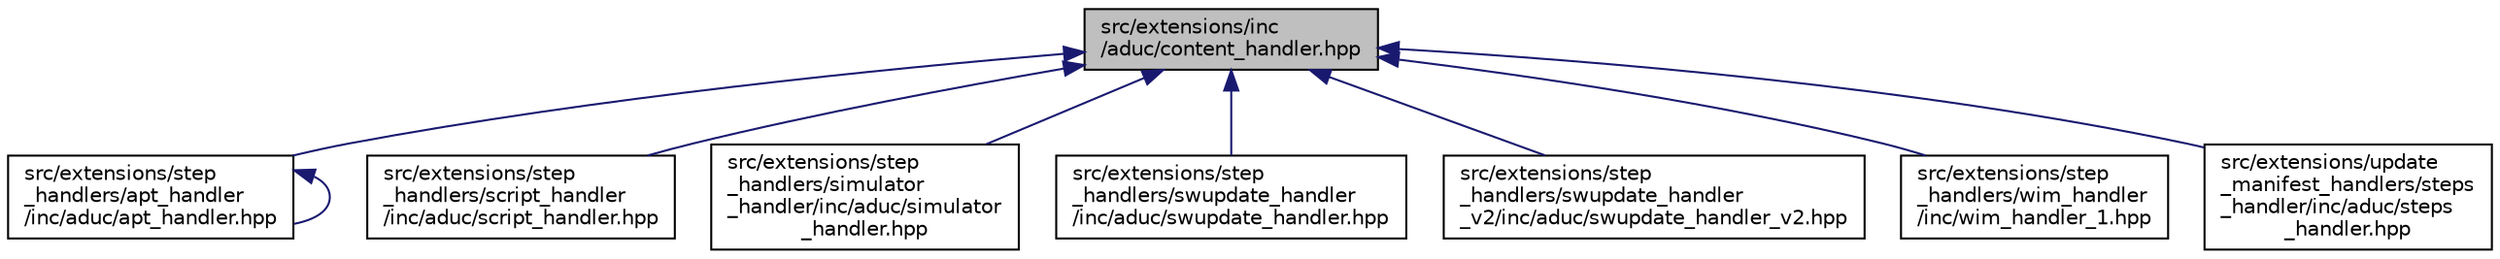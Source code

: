 digraph "src/extensions/inc/aduc/content_handler.hpp"
{
 // LATEX_PDF_SIZE
  edge [fontname="Helvetica",fontsize="10",labelfontname="Helvetica",labelfontsize="10"];
  node [fontname="Helvetica",fontsize="10",shape=record];
  Node1 [label="src/extensions/inc\l/aduc/content_handler.hpp",height=0.2,width=0.4,color="black", fillcolor="grey75", style="filled", fontcolor="black",tooltip="Defines ContentHandler interface."];
  Node1 -> Node2 [dir="back",color="midnightblue",fontsize="10",style="solid",fontname="Helvetica"];
  Node2 [label="src/extensions/step\l_handlers/apt_handler\l/inc/aduc/apt_handler.hpp",height=0.2,width=0.4,color="black", fillcolor="white", style="filled",URL="$apt__handler_8hpp.html",tooltip="Defines types and methods for APT handler plug-in for APT (Advanced Package Tool)"];
  Node2 -> Node2 [dir="back",color="midnightblue",fontsize="10",style="solid",fontname="Helvetica"];
  Node1 -> Node3 [dir="back",color="midnightblue",fontsize="10",style="solid",fontname="Helvetica"];
  Node3 [label="src/extensions/step\l_handlers/script_handler\l/inc/aduc/script_handler.hpp",height=0.2,width=0.4,color="black", fillcolor="white", style="filled",URL="$script__handler_8hpp.html",tooltip="Defines ScriptHandlerImpl."];
  Node1 -> Node4 [dir="back",color="midnightblue",fontsize="10",style="solid",fontname="Helvetica"];
  Node4 [label="src/extensions/step\l_handlers/simulator\l_handler/inc/aduc/simulator\l_handler.hpp",height=0.2,width=0.4,color="black", fillcolor="white", style="filled",URL="$simulator__handler_8hpp.html",tooltip="Defines SimulatorHandlerImpl."];
  Node1 -> Node5 [dir="back",color="midnightblue",fontsize="10",style="solid",fontname="Helvetica"];
  Node5 [label="src/extensions/step\l_handlers/swupdate_handler\l/inc/aduc/swupdate_handler.hpp",height=0.2,width=0.4,color="black", fillcolor="white", style="filled",URL="$swupdate__handler_8hpp.html",tooltip="Defines SWUpdateHandlerImpl."];
  Node1 -> Node6 [dir="back",color="midnightblue",fontsize="10",style="solid",fontname="Helvetica"];
  Node6 [label="src/extensions/step\l_handlers/swupdate_handler\l_v2/inc/aduc/swupdate_handler_v2.hpp",height=0.2,width=0.4,color="black", fillcolor="white", style="filled",URL="$swupdate__handler__v2_8hpp_source.html",tooltip=" "];
  Node1 -> Node7 [dir="back",color="midnightblue",fontsize="10",style="solid",fontname="Helvetica"];
  Node7 [label="src/extensions/step\l_handlers/wim_handler\l/inc/wim_handler_1.hpp",height=0.2,width=0.4,color="black", fillcolor="white", style="filled",URL="$wim__handler__1_8hpp.html",tooltip="Defines WimHandler1."];
  Node1 -> Node8 [dir="back",color="midnightblue",fontsize="10",style="solid",fontname="Helvetica"];
  Node8 [label="src/extensions/update\l_manifest_handlers/steps\l_handler/inc/aduc/steps\l_handler.hpp",height=0.2,width=0.4,color="black", fillcolor="white", style="filled",URL="$steps__handler_8hpp.html",tooltip="Defines StepsHandlerImpl."];
}
